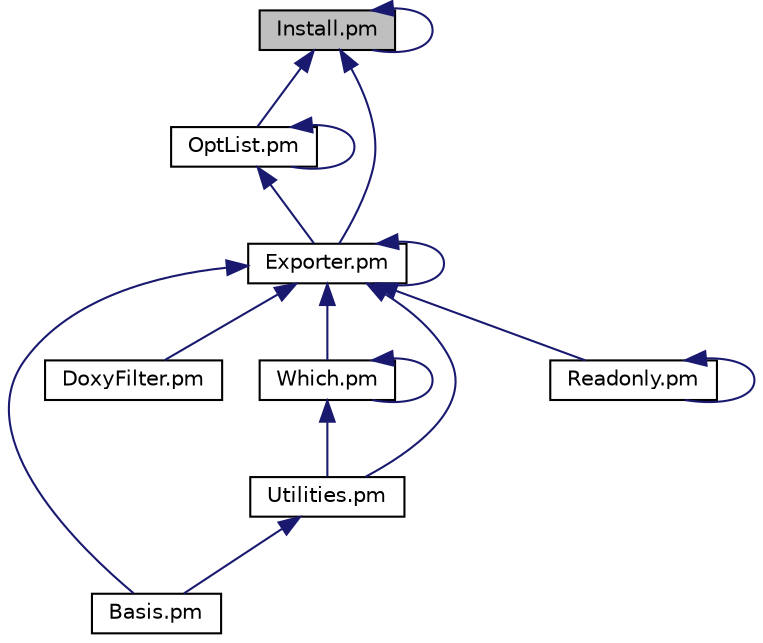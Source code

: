 digraph "Install.pm"
{
  edge [fontname="Helvetica",fontsize="10",labelfontname="Helvetica",labelfontsize="10"];
  node [fontname="Helvetica",fontsize="10",shape=record];
  Node1 [label="Install.pm",height=0.2,width=0.4,color="black", fillcolor="grey75", style="filled" fontcolor="black"];
  Node1 -> Node2 [dir="back",color="midnightblue",fontsize="10",style="solid",fontname="Helvetica"];
  Node2 [label="OptList.pm",height=0.2,width=0.4,color="black", fillcolor="white", style="filled",URL="$OptList_8pm.html"];
  Node2 -> Node2 [dir="back",color="midnightblue",fontsize="10",style="solid",fontname="Helvetica"];
  Node2 -> Node3 [dir="back",color="midnightblue",fontsize="10",style="solid",fontname="Helvetica"];
  Node3 [label="Exporter.pm",height=0.2,width=0.4,color="black", fillcolor="white", style="filled",URL="$Exporter_8pm.html"];
  Node3 -> Node4 [dir="back",color="midnightblue",fontsize="10",style="solid",fontname="Helvetica"];
  Node4 [label="Basis.pm",height=0.2,width=0.4,color="black", fillcolor="white", style="filled",URL="$Basis_8pm.html",tooltip="BASIS utilities of BASIS package."];
  Node3 -> Node5 [dir="back",color="midnightblue",fontsize="10",style="solid",fontname="Helvetica"];
  Node5 [label="DoxyFilter.pm",height=0.2,width=0.4,color="black", fillcolor="white", style="filled",URL="$DoxyFilter_8pm.html",tooltip="Base class for Doxygen filter implementations."];
  Node3 -> Node6 [dir="back",color="midnightblue",fontsize="10",style="solid",fontname="Helvetica"];
  Node6 [label="Which.pm",height=0.2,width=0.4,color="black", fillcolor="white", style="filled",URL="$Which_8pm.html"];
  Node6 -> Node6 [dir="back",color="midnightblue",fontsize="10",style="solid",fontname="Helvetica"];
  Node6 -> Node7 [dir="back",color="midnightblue",fontsize="10",style="solid",fontname="Helvetica"];
  Node7 [label="Utilities.pm",height=0.2,width=0.4,color="black", fillcolor="white", style="filled",URL="$Utilities_8pm.html",tooltip="Main module of project-independent BASIS utilities."];
  Node7 -> Node4 [dir="back",color="midnightblue",fontsize="10",style="solid",fontname="Helvetica"];
  Node3 -> Node8 [dir="back",color="midnightblue",fontsize="10",style="solid",fontname="Helvetica"];
  Node8 [label="Readonly.pm",height=0.2,width=0.4,color="black", fillcolor="white", style="filled",URL="$Readonly_8pm.html"];
  Node8 -> Node8 [dir="back",color="midnightblue",fontsize="10",style="solid",fontname="Helvetica"];
  Node3 -> Node3 [dir="back",color="midnightblue",fontsize="10",style="solid",fontname="Helvetica"];
  Node3 -> Node7 [dir="back",color="midnightblue",fontsize="10",style="solid",fontname="Helvetica"];
  Node1 -> Node3 [dir="back",color="midnightblue",fontsize="10",style="solid",fontname="Helvetica"];
  Node1 -> Node1 [dir="back",color="midnightblue",fontsize="10",style="solid",fontname="Helvetica"];
}
